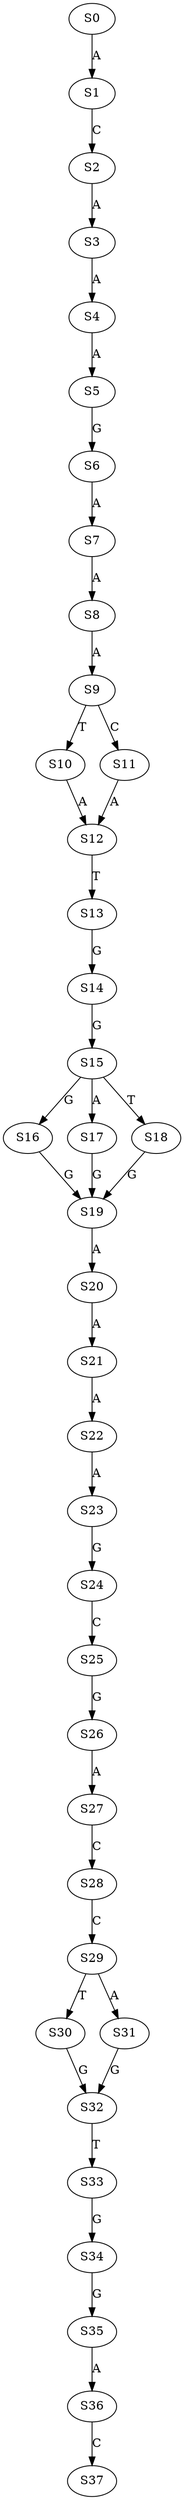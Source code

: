 strict digraph  {
	S0 -> S1 [ label = A ];
	S1 -> S2 [ label = C ];
	S2 -> S3 [ label = A ];
	S3 -> S4 [ label = A ];
	S4 -> S5 [ label = A ];
	S5 -> S6 [ label = G ];
	S6 -> S7 [ label = A ];
	S7 -> S8 [ label = A ];
	S8 -> S9 [ label = A ];
	S9 -> S10 [ label = T ];
	S9 -> S11 [ label = C ];
	S10 -> S12 [ label = A ];
	S11 -> S12 [ label = A ];
	S12 -> S13 [ label = T ];
	S13 -> S14 [ label = G ];
	S14 -> S15 [ label = G ];
	S15 -> S16 [ label = G ];
	S15 -> S17 [ label = A ];
	S15 -> S18 [ label = T ];
	S16 -> S19 [ label = G ];
	S17 -> S19 [ label = G ];
	S18 -> S19 [ label = G ];
	S19 -> S20 [ label = A ];
	S20 -> S21 [ label = A ];
	S21 -> S22 [ label = A ];
	S22 -> S23 [ label = A ];
	S23 -> S24 [ label = G ];
	S24 -> S25 [ label = C ];
	S25 -> S26 [ label = G ];
	S26 -> S27 [ label = A ];
	S27 -> S28 [ label = C ];
	S28 -> S29 [ label = C ];
	S29 -> S30 [ label = T ];
	S29 -> S31 [ label = A ];
	S30 -> S32 [ label = G ];
	S31 -> S32 [ label = G ];
	S32 -> S33 [ label = T ];
	S33 -> S34 [ label = G ];
	S34 -> S35 [ label = G ];
	S35 -> S36 [ label = A ];
	S36 -> S37 [ label = C ];
}
